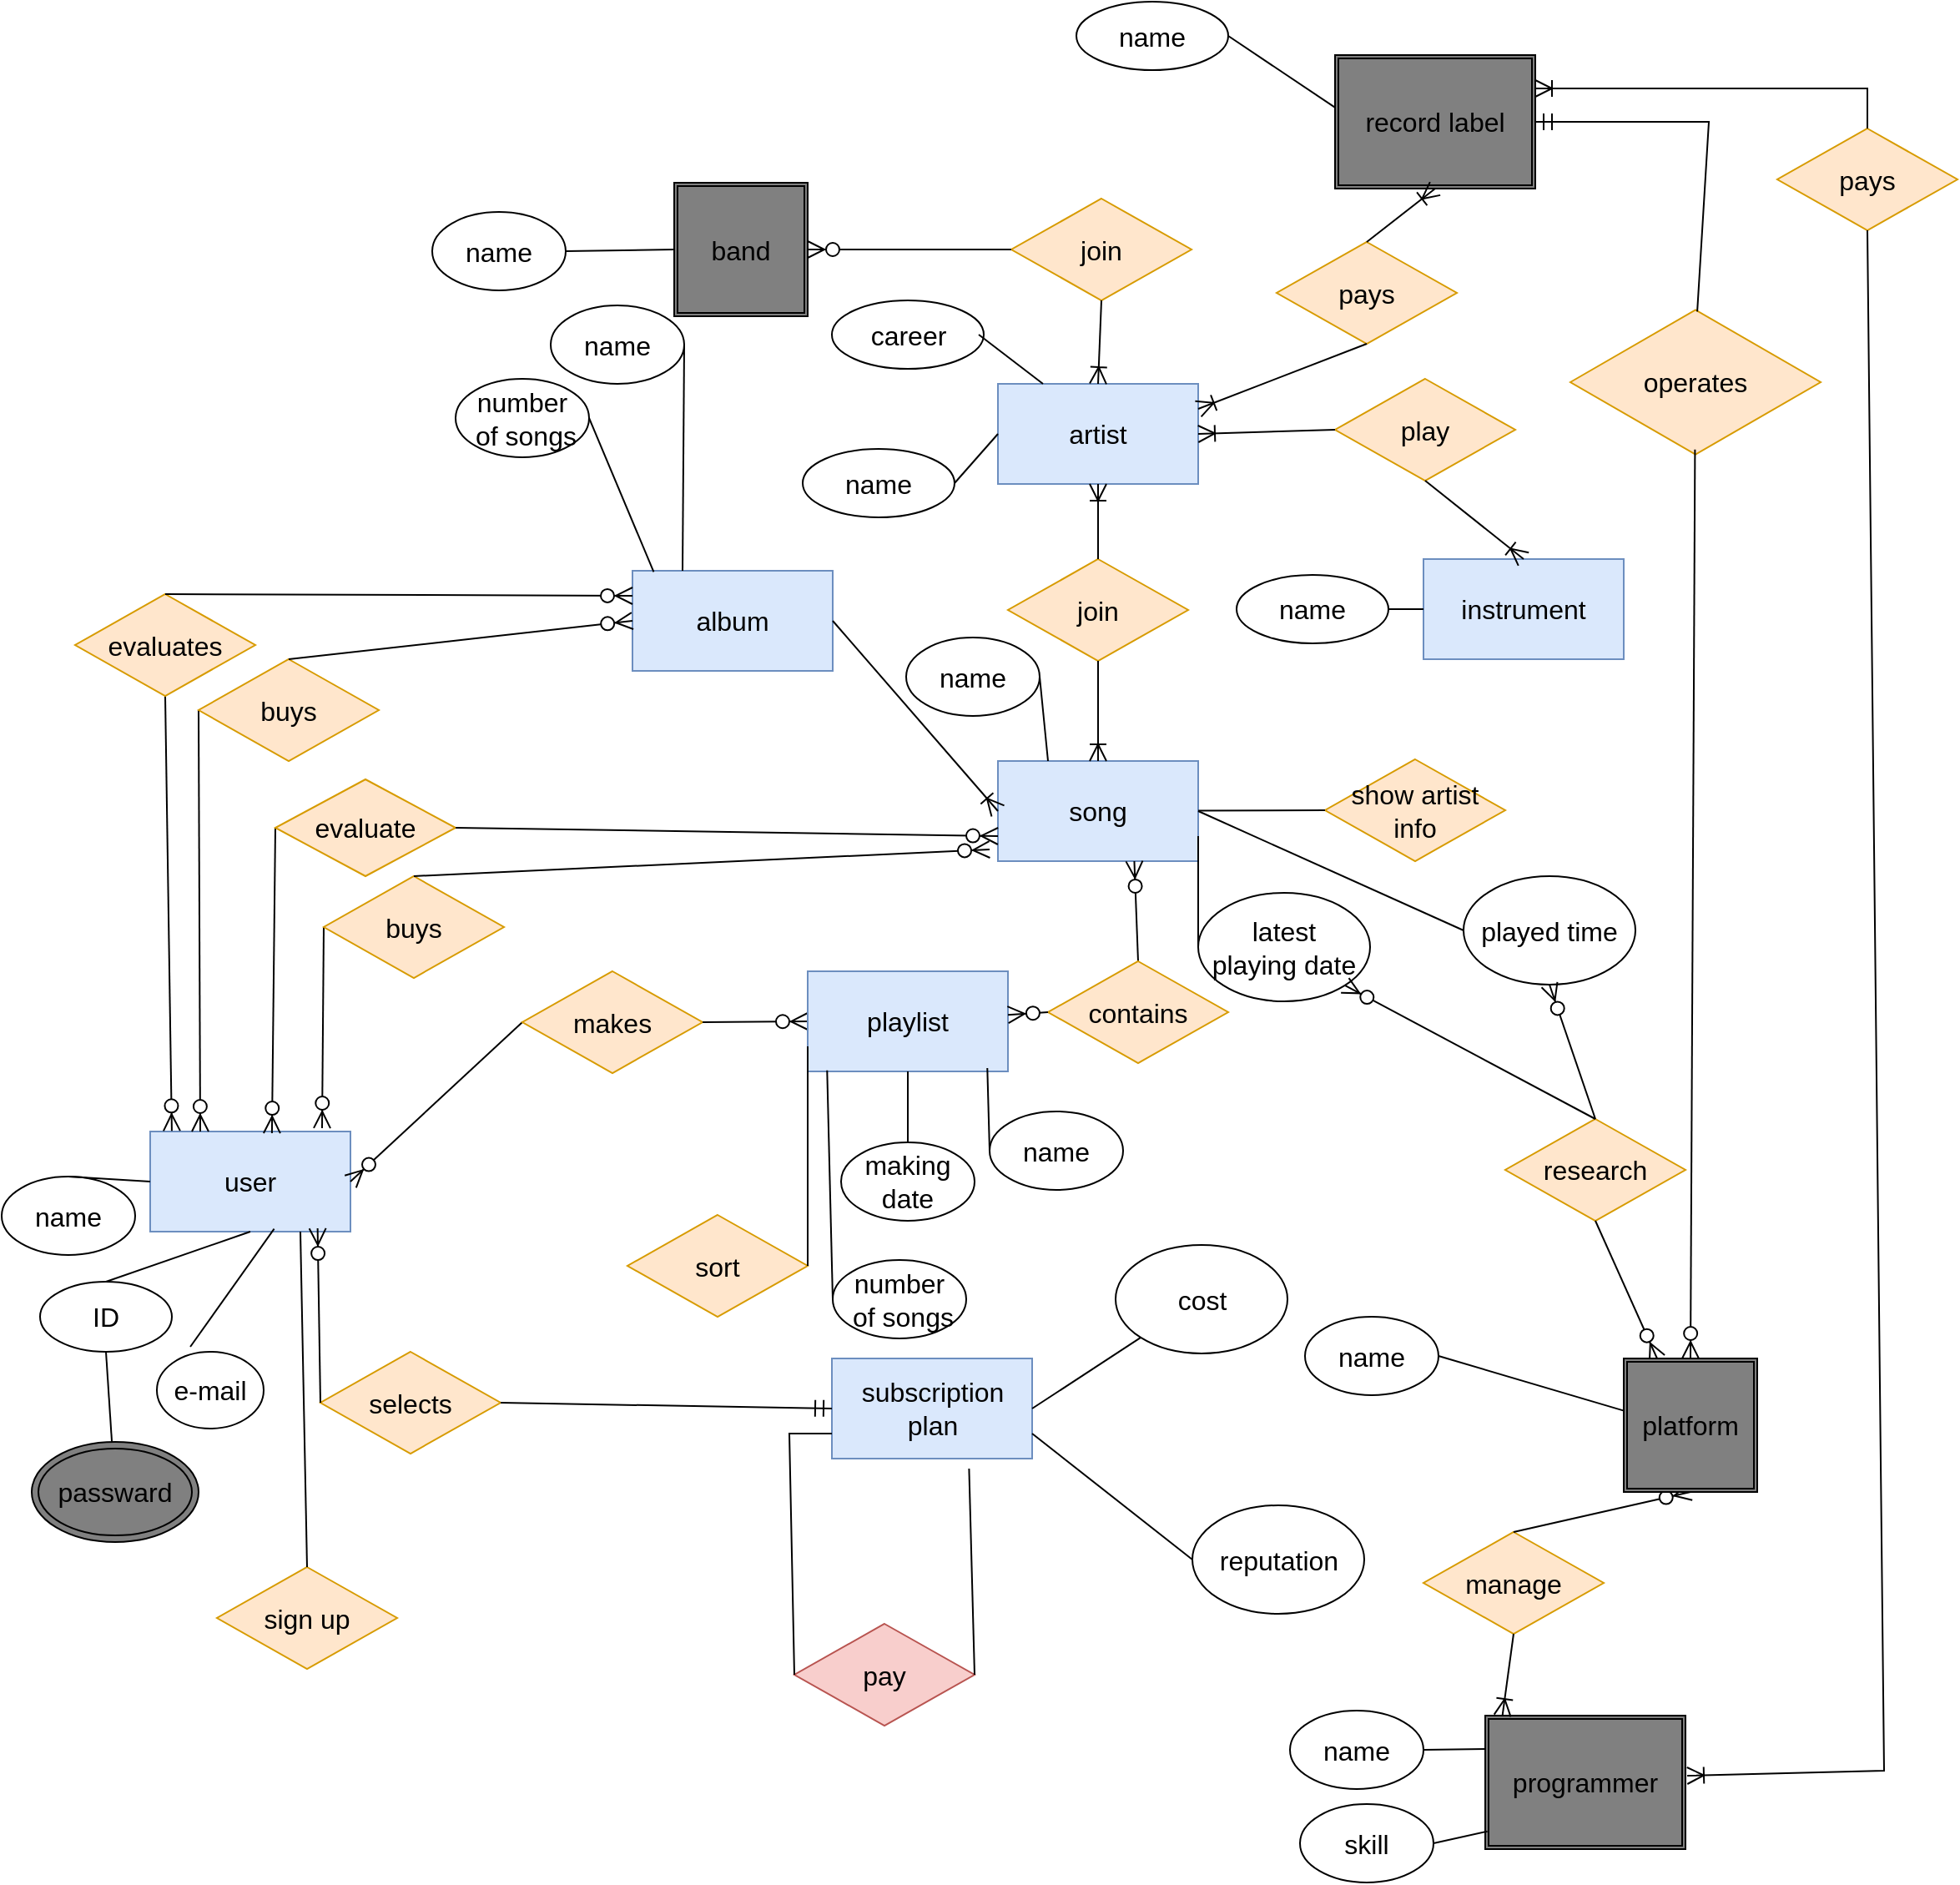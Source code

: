 <mxfile version="21.6.2" type="device">
  <diagram name="ページ1" id="BCkEjfd5wG_R8pVThHxg">
    <mxGraphModel dx="1632" dy="1571" grid="0" gridSize="10" guides="1" tooltips="1" connect="1" arrows="1" fold="1" page="0" pageScale="1" pageWidth="827" pageHeight="1169" math="0" shadow="0">
      <root>
        <mxCell id="0" />
        <mxCell id="1" parent="0" />
        <mxCell id="_T9TADUVANV4dlHQDLDM-1" value="song" style="rounded=0;whiteSpace=wrap;html=1;fontSize=16;fillColor=#dae8fc;strokeColor=#6c8ebf;" vertex="1" parent="1">
          <mxGeometry x="101" y="117" width="120" height="60" as="geometry" />
        </mxCell>
        <mxCell id="_T9TADUVANV4dlHQDLDM-2" value="artist" style="rounded=0;whiteSpace=wrap;html=1;fontSize=16;fillColor=#dae8fc;strokeColor=#6c8ebf;" vertex="1" parent="1">
          <mxGeometry x="101" y="-109" width="120" height="60" as="geometry" />
        </mxCell>
        <mxCell id="_T9TADUVANV4dlHQDLDM-3" value="album" style="whiteSpace=wrap;html=1;fontSize=16;fillColor=#dae8fc;strokeColor=#6c8ebf;" vertex="1" parent="1">
          <mxGeometry x="-118" y="3" width="120" height="60" as="geometry" />
        </mxCell>
        <mxCell id="_T9TADUVANV4dlHQDLDM-4" value="subscription plan" style="rounded=0;whiteSpace=wrap;html=1;fontSize=16;fillColor=#dae8fc;strokeColor=#6c8ebf;" vertex="1" parent="1">
          <mxGeometry x="1.5" y="475" width="120" height="60" as="geometry" />
        </mxCell>
        <mxCell id="_T9TADUVANV4dlHQDLDM-5" value="user" style="rounded=0;whiteSpace=wrap;html=1;fontSize=16;fillColor=#dae8fc;strokeColor=#6c8ebf;" vertex="1" parent="1">
          <mxGeometry x="-407" y="339" width="120" height="60" as="geometry" />
        </mxCell>
        <mxCell id="_T9TADUVANV4dlHQDLDM-9" value="selects" style="rhombus;whiteSpace=wrap;html=1;fontSize=16;fillColor=#ffe6cc;strokeColor=#d79b00;" vertex="1" parent="1">
          <mxGeometry x="-305" y="471" width="108" height="61" as="geometry" />
        </mxCell>
        <mxCell id="_T9TADUVANV4dlHQDLDM-10" value="ID" style="ellipse;whiteSpace=wrap;html=1;fontSize=16;" vertex="1" parent="1">
          <mxGeometry x="-473" y="429" width="79" height="42" as="geometry" />
        </mxCell>
        <mxCell id="_T9TADUVANV4dlHQDLDM-12" value="e-mail" style="ellipse;whiteSpace=wrap;html=1;fontSize=16;" vertex="1" parent="1">
          <mxGeometry x="-403" y="471" width="64" height="46" as="geometry" />
        </mxCell>
        <mxCell id="_T9TADUVANV4dlHQDLDM-13" value="join" style="rhombus;whiteSpace=wrap;html=1;fontSize=16;fillColor=#ffe6cc;strokeColor=#d79b00;" vertex="1" parent="1">
          <mxGeometry x="107" y="-4" width="108" height="61" as="geometry" />
        </mxCell>
        <mxCell id="_T9TADUVANV4dlHQDLDM-14" value="" style="fontSize=12;html=1;endArrow=ERoneToMany;rounded=0;startSize=8;endSize=8;exitX=0.5;exitY=0;exitDx=0;exitDy=0;entryX=0.5;entryY=1;entryDx=0;entryDy=0;" edge="1" parent="1" source="_T9TADUVANV4dlHQDLDM-13" target="_T9TADUVANV4dlHQDLDM-2">
          <mxGeometry width="100" height="100" relative="1" as="geometry">
            <mxPoint x="83" y="68" as="sourcePoint" />
            <mxPoint x="173" y="-46" as="targetPoint" />
          </mxGeometry>
        </mxCell>
        <mxCell id="_T9TADUVANV4dlHQDLDM-15" value="" style="fontSize=12;html=1;endArrow=ERoneToMany;rounded=0;startSize=8;endSize=8;entryX=0.5;entryY=0;entryDx=0;entryDy=0;exitX=0.5;exitY=1;exitDx=0;exitDy=0;" edge="1" parent="1" source="_T9TADUVANV4dlHQDLDM-13" target="_T9TADUVANV4dlHQDLDM-1">
          <mxGeometry width="100" height="100" relative="1" as="geometry">
            <mxPoint x="173" y="57" as="sourcePoint" />
            <mxPoint x="173" y="144" as="targetPoint" />
          </mxGeometry>
        </mxCell>
        <mxCell id="_T9TADUVANV4dlHQDLDM-16" value="instrument" style="rounded=0;whiteSpace=wrap;html=1;fontSize=16;fillColor=#dae8fc;strokeColor=#6c8ebf;" vertex="1" parent="1">
          <mxGeometry x="356" y="-4" width="120" height="60" as="geometry" />
        </mxCell>
        <mxCell id="_T9TADUVANV4dlHQDLDM-17" value="play" style="rhombus;whiteSpace=wrap;html=1;fontSize=16;fillColor=#ffe6cc;strokeColor=#d79b00;" vertex="1" parent="1">
          <mxGeometry x="303" y="-112" width="108" height="61" as="geometry" />
        </mxCell>
        <mxCell id="_T9TADUVANV4dlHQDLDM-18" value="" style="fontSize=12;html=1;endArrow=ERoneToMany;rounded=0;startSize=8;endSize=8;exitX=0.5;exitY=1;exitDx=0;exitDy=0;entryX=0.5;entryY=0;entryDx=0;entryDy=0;" edge="1" parent="1" source="_T9TADUVANV4dlHQDLDM-17" target="_T9TADUVANV4dlHQDLDM-16">
          <mxGeometry width="100" height="100" relative="1" as="geometry">
            <mxPoint x="359.5" y="-6" as="sourcePoint" />
            <mxPoint x="405" y="-12" as="targetPoint" />
          </mxGeometry>
        </mxCell>
        <mxCell id="_T9TADUVANV4dlHQDLDM-19" value="" style="fontSize=12;html=1;endArrow=ERoneToMany;rounded=0;startSize=8;endSize=8;exitX=0;exitY=0.5;exitDx=0;exitDy=0;entryX=1;entryY=0.5;entryDx=0;entryDy=0;" edge="1" parent="1" source="_T9TADUVANV4dlHQDLDM-17" target="_T9TADUVANV4dlHQDLDM-2">
          <mxGeometry width="100" height="100" relative="1" as="geometry">
            <mxPoint x="259" y="-30" as="sourcePoint" />
            <mxPoint x="259" y="-75" as="targetPoint" />
          </mxGeometry>
        </mxCell>
        <mxCell id="_T9TADUVANV4dlHQDLDM-20" value="" style="fontSize=12;html=1;endArrow=ERoneToMany;rounded=0;startSize=8;endSize=8;exitX=1;exitY=0.5;exitDx=0;exitDy=0;entryX=0;entryY=0.5;entryDx=0;entryDy=0;" edge="1" parent="1" source="_T9TADUVANV4dlHQDLDM-3" target="_T9TADUVANV4dlHQDLDM-1">
          <mxGeometry width="100" height="100" relative="1" as="geometry">
            <mxPoint x="18" y="3" as="sourcePoint" />
            <mxPoint x="18" y="-42" as="targetPoint" />
          </mxGeometry>
        </mxCell>
        <mxCell id="_T9TADUVANV4dlHQDLDM-21" value="name" style="ellipse;whiteSpace=wrap;html=1;fontSize=16;" vertex="1" parent="1">
          <mxGeometry x="-16" y="-70" width="91" height="41" as="geometry" />
        </mxCell>
        <mxCell id="_T9TADUVANV4dlHQDLDM-22" value="" style="endArrow=none;html=1;rounded=0;fontSize=12;startSize=8;endSize=8;curved=1;exitX=1;exitY=0.5;exitDx=0;exitDy=0;entryX=0;entryY=0.5;entryDx=0;entryDy=0;" edge="1" parent="1" source="_T9TADUVANV4dlHQDLDM-21" target="_T9TADUVANV4dlHQDLDM-2">
          <mxGeometry width="50" height="50" relative="1" as="geometry">
            <mxPoint x="176" y="195" as="sourcePoint" />
            <mxPoint x="226" y="145" as="targetPoint" />
          </mxGeometry>
        </mxCell>
        <mxCell id="_T9TADUVANV4dlHQDLDM-25" value="name" style="ellipse;whiteSpace=wrap;html=1;fontSize=16;" vertex="1" parent="1">
          <mxGeometry x="-238" y="-212" width="80" height="47" as="geometry" />
        </mxCell>
        <mxCell id="_T9TADUVANV4dlHQDLDM-26" value="" style="endArrow=none;html=1;rounded=0;fontSize=12;startSize=8;endSize=8;curved=1;exitX=1;exitY=0.5;exitDx=0;exitDy=0;entryX=0;entryY=0.5;entryDx=0;entryDy=0;" edge="1" parent="1" source="_T9TADUVANV4dlHQDLDM-25" target="_T9TADUVANV4dlHQDLDM-139">
          <mxGeometry width="50" height="50" relative="1" as="geometry">
            <mxPoint x="-9" y="87" as="sourcePoint" />
            <mxPoint x="-94" y="-189" as="targetPoint" />
          </mxGeometry>
        </mxCell>
        <mxCell id="_T9TADUVANV4dlHQDLDM-27" value="join" style="rhombus;whiteSpace=wrap;html=1;fontSize=16;fillColor=#ffe6cc;strokeColor=#d79b00;" vertex="1" parent="1">
          <mxGeometry x="109" y="-220" width="108" height="61" as="geometry" />
        </mxCell>
        <mxCell id="_T9TADUVANV4dlHQDLDM-29" value="" style="fontSize=12;html=1;endArrow=ERoneToMany;rounded=0;startSize=8;endSize=8;entryX=0.5;entryY=0;entryDx=0;entryDy=0;exitX=0.5;exitY=1;exitDx=0;exitDy=0;" edge="1" parent="1" source="_T9TADUVANV4dlHQDLDM-27" target="_T9TADUVANV4dlHQDLDM-2">
          <mxGeometry width="100" height="100" relative="1" as="geometry">
            <mxPoint x="273" y="-146" as="sourcePoint" />
            <mxPoint x="261" y="-86" as="targetPoint" />
          </mxGeometry>
        </mxCell>
        <mxCell id="_T9TADUVANV4dlHQDLDM-30" value="" style="fontSize=12;html=1;endArrow=ERzeroToMany;endFill=1;rounded=0;startSize=8;endSize=8;entryX=1;entryY=0.5;entryDx=0;entryDy=0;exitX=0;exitY=0.5;exitDx=0;exitDy=0;" edge="1" parent="1" source="_T9TADUVANV4dlHQDLDM-27" target="_T9TADUVANV4dlHQDLDM-139">
          <mxGeometry width="100" height="100" relative="1" as="geometry">
            <mxPoint x="287" y="232" as="sourcePoint" />
            <mxPoint x="387" y="132" as="targetPoint" />
          </mxGeometry>
        </mxCell>
        <mxCell id="_T9TADUVANV4dlHQDLDM-31" value="passward" style="ellipse;shape=doubleEllipse;whiteSpace=wrap;html=1;fontSize=16;fillColor=#808080;" vertex="1" parent="1">
          <mxGeometry x="-478" y="525" width="100" height="60" as="geometry" />
        </mxCell>
        <mxCell id="_T9TADUVANV4dlHQDLDM-32" value="" style="endArrow=none;html=1;rounded=0;fontSize=12;startSize=8;endSize=8;curved=1;entryX=0.5;entryY=1;entryDx=0;entryDy=0;" edge="1" parent="1" source="_T9TADUVANV4dlHQDLDM-31" target="_T9TADUVANV4dlHQDLDM-10">
          <mxGeometry width="50" height="50" relative="1" as="geometry">
            <mxPoint x="-233" y="588" as="sourcePoint" />
            <mxPoint x="-249" y="506" as="targetPoint" />
          </mxGeometry>
        </mxCell>
        <mxCell id="_T9TADUVANV4dlHQDLDM-34" value="" style="endArrow=none;html=1;rounded=0;fontSize=12;startSize=8;endSize=8;curved=1;exitX=0.5;exitY=0;exitDx=0;exitDy=0;entryX=0.5;entryY=1;entryDx=0;entryDy=0;" edge="1" parent="1" source="_T9TADUVANV4dlHQDLDM-10" target="_T9TADUVANV4dlHQDLDM-5">
          <mxGeometry width="50" height="50" relative="1" as="geometry">
            <mxPoint x="175" y="106" as="sourcePoint" />
            <mxPoint x="225" y="56" as="targetPoint" />
          </mxGeometry>
        </mxCell>
        <mxCell id="_T9TADUVANV4dlHQDLDM-35" value="" style="endArrow=none;html=1;rounded=0;fontSize=12;startSize=8;endSize=8;curved=1;exitX=0.313;exitY=-0.065;exitDx=0;exitDy=0;exitPerimeter=0;entryX=0.619;entryY=0.972;entryDx=0;entryDy=0;entryPerimeter=0;" edge="1" parent="1" source="_T9TADUVANV4dlHQDLDM-12" target="_T9TADUVANV4dlHQDLDM-5">
          <mxGeometry width="50" height="50" relative="1" as="geometry">
            <mxPoint x="-130" y="496" as="sourcePoint" />
            <mxPoint x="-80" y="446" as="targetPoint" />
          </mxGeometry>
        </mxCell>
        <mxCell id="_T9TADUVANV4dlHQDLDM-36" value="" style="fontSize=12;html=1;endArrow=ERzeroToMany;endFill=1;rounded=0;startSize=8;endSize=8;entryX=0.25;entryY=0;entryDx=0;entryDy=0;exitX=0;exitY=0.5;exitDx=0;exitDy=0;" edge="1" parent="1" source="_T9TADUVANV4dlHQDLDM-37" target="_T9TADUVANV4dlHQDLDM-5">
          <mxGeometry width="100" height="100" relative="1" as="geometry">
            <mxPoint x="-219" y="266" as="sourcePoint" />
            <mxPoint x="-88" y="293" as="targetPoint" />
          </mxGeometry>
        </mxCell>
        <mxCell id="_T9TADUVANV4dlHQDLDM-37" value="buys" style="rhombus;whiteSpace=wrap;html=1;fontSize=16;fillColor=#ffe6cc;strokeColor=#d79b00;" vertex="1" parent="1">
          <mxGeometry x="-378" y="56" width="108" height="61" as="geometry" />
        </mxCell>
        <mxCell id="_T9TADUVANV4dlHQDLDM-38" value="" style="fontSize=12;html=1;endArrow=ERzeroToMany;endFill=1;rounded=0;startSize=8;endSize=8;entryX=0;entryY=0.5;entryDx=0;entryDy=0;exitX=0.5;exitY=0;exitDx=0;exitDy=0;" edge="1" parent="1" source="_T9TADUVANV4dlHQDLDM-37" target="_T9TADUVANV4dlHQDLDM-3">
          <mxGeometry width="100" height="100" relative="1" as="geometry">
            <mxPoint x="13" y="392" as="sourcePoint" />
            <mxPoint x="14" y="463" as="targetPoint" />
          </mxGeometry>
        </mxCell>
        <mxCell id="_T9TADUVANV4dlHQDLDM-39" value="" style="fontSize=12;html=1;endArrow=ERzeroToMany;endFill=1;rounded=0;startSize=8;endSize=8;entryX=0.608;entryY=0.017;entryDx=0;entryDy=0;exitX=0;exitY=0.5;exitDx=0;exitDy=0;entryPerimeter=0;" edge="1" parent="1" source="_T9TADUVANV4dlHQDLDM-40" target="_T9TADUVANV4dlHQDLDM-5">
          <mxGeometry width="100" height="100" relative="1" as="geometry">
            <mxPoint x="-93.5" y="274" as="sourcePoint" />
            <mxPoint x="-93.5" y="352" as="targetPoint" />
          </mxGeometry>
        </mxCell>
        <mxCell id="_T9TADUVANV4dlHQDLDM-40" value="evaluate" style="rhombus;whiteSpace=wrap;html=1;fontSize=16;fillColor=#ffe6cc;strokeColor=#d79b00;" vertex="1" parent="1">
          <mxGeometry x="-332" y="128" width="108" height="58" as="geometry" />
        </mxCell>
        <mxCell id="_T9TADUVANV4dlHQDLDM-41" value="" style="fontSize=12;html=1;endArrow=ERzeroToMany;endFill=1;rounded=0;startSize=8;endSize=8;exitX=1;exitY=0.5;exitDx=0;exitDy=0;entryX=0;entryY=0.75;entryDx=0;entryDy=0;" edge="1" parent="1" source="_T9TADUVANV4dlHQDLDM-40" target="_T9TADUVANV4dlHQDLDM-1">
          <mxGeometry width="100" height="100" relative="1" as="geometry">
            <mxPoint x="138.5" y="400" as="sourcePoint" />
            <mxPoint x="97" y="147" as="targetPoint" />
          </mxGeometry>
        </mxCell>
        <mxCell id="_T9TADUVANV4dlHQDLDM-42" value="" style="fontSize=12;html=1;endArrow=ERzeroToMany;endFill=1;rounded=0;startSize=8;endSize=8;entryX=0.108;entryY=-0.006;entryDx=0;entryDy=0;exitX=0.5;exitY=1;exitDx=0;exitDy=0;entryPerimeter=0;" edge="1" parent="1" source="_T9TADUVANV4dlHQDLDM-43" target="_T9TADUVANV4dlHQDLDM-5">
          <mxGeometry width="100" height="100" relative="1" as="geometry">
            <mxPoint x="-299.5" y="241" as="sourcePoint" />
            <mxPoint x="-299.5" y="319" as="targetPoint" />
          </mxGeometry>
        </mxCell>
        <mxCell id="_T9TADUVANV4dlHQDLDM-43" value="evaluates" style="rhombus;whiteSpace=wrap;html=1;fontSize=16;fillColor=#ffe6cc;strokeColor=#d79b00;" vertex="1" parent="1">
          <mxGeometry x="-452" y="17" width="108" height="61" as="geometry" />
        </mxCell>
        <mxCell id="_T9TADUVANV4dlHQDLDM-44" value="" style="fontSize=12;html=1;endArrow=ERzeroToMany;endFill=1;rounded=0;startSize=8;endSize=8;entryX=0;entryY=0.25;entryDx=0;entryDy=0;exitX=0.5;exitY=0;exitDx=0;exitDy=0;" edge="1" parent="1" source="_T9TADUVANV4dlHQDLDM-43" target="_T9TADUVANV4dlHQDLDM-3">
          <mxGeometry width="100" height="100" relative="1" as="geometry">
            <mxPoint x="-67.5" y="367" as="sourcePoint" />
            <mxPoint x="-218.5" y="120" as="targetPoint" />
          </mxGeometry>
        </mxCell>
        <mxCell id="_T9TADUVANV4dlHQDLDM-45" style="edgeStyle=none;curved=1;rounded=0;orthogonalLoop=1;jettySize=auto;html=1;exitX=0;exitY=1;exitDx=0;exitDy=0;fontSize=12;startSize=8;endSize=8;" edge="1" parent="1" source="_T9TADUVANV4dlHQDLDM-40" target="_T9TADUVANV4dlHQDLDM-40">
          <mxGeometry relative="1" as="geometry" />
        </mxCell>
        <mxCell id="_T9TADUVANV4dlHQDLDM-46" value="" style="fontSize=12;html=1;endArrow=ERzeroToMany;endFill=1;rounded=0;startSize=8;endSize=8;exitX=0;exitY=0.5;exitDx=0;exitDy=0;" edge="1" parent="1" source="_T9TADUVANV4dlHQDLDM-47">
          <mxGeometry width="100" height="100" relative="1" as="geometry">
            <mxPoint x="70.5" y="402" as="sourcePoint" />
            <mxPoint x="-304" y="337" as="targetPoint" />
          </mxGeometry>
        </mxCell>
        <mxCell id="_T9TADUVANV4dlHQDLDM-47" value="buys" style="rhombus;whiteSpace=wrap;html=1;fontSize=16;fillColor=#ffe6cc;strokeColor=#d79b00;" vertex="1" parent="1">
          <mxGeometry x="-303" y="186" width="108" height="61" as="geometry" />
        </mxCell>
        <mxCell id="_T9TADUVANV4dlHQDLDM-48" value="" style="fontSize=12;html=1;endArrow=ERzeroToMany;endFill=1;rounded=0;startSize=8;endSize=8;exitX=0.5;exitY=0;exitDx=0;exitDy=0;" edge="1" parent="1" source="_T9TADUVANV4dlHQDLDM-47">
          <mxGeometry width="100" height="100" relative="1" as="geometry">
            <mxPoint x="302.5" y="528" as="sourcePoint" />
            <mxPoint x="96" y="170" as="targetPoint" />
          </mxGeometry>
        </mxCell>
        <mxCell id="_T9TADUVANV4dlHQDLDM-49" value="cost" style="ellipse;whiteSpace=wrap;html=1;fontSize=16;" vertex="1" parent="1">
          <mxGeometry x="171.5" y="407" width="103" height="65" as="geometry" />
        </mxCell>
        <mxCell id="_T9TADUVANV4dlHQDLDM-50" value="" style="endArrow=none;html=1;rounded=0;fontSize=12;startSize=8;endSize=8;curved=1;exitX=0;exitY=1;exitDx=0;exitDy=0;entryX=1;entryY=0.5;entryDx=0;entryDy=0;" edge="1" parent="1" source="_T9TADUVANV4dlHQDLDM-49" target="_T9TADUVANV4dlHQDLDM-4">
          <mxGeometry width="50" height="50" relative="1" as="geometry">
            <mxPoint x="442.5" y="665" as="sourcePoint" />
            <mxPoint x="357.5" y="389" as="targetPoint" />
          </mxGeometry>
        </mxCell>
        <mxCell id="_T9TADUVANV4dlHQDLDM-51" value="pay" style="rhombus;whiteSpace=wrap;html=1;fontSize=16;fillColor=#f8cecc;strokeColor=#b85450;" vertex="1" parent="1">
          <mxGeometry x="-21" y="634" width="108" height="61" as="geometry" />
        </mxCell>
        <mxCell id="_T9TADUVANV4dlHQDLDM-52" value="" style="endArrow=none;html=1;rounded=0;fontSize=12;startSize=8;endSize=8;exitX=0;exitY=0.5;exitDx=0;exitDy=0;entryX=0;entryY=0.75;entryDx=0;entryDy=0;" edge="1" parent="1" source="_T9TADUVANV4dlHQDLDM-51" target="_T9TADUVANV4dlHQDLDM-4">
          <mxGeometry width="50" height="50" relative="1" as="geometry">
            <mxPoint x="-36.5" y="237" as="sourcePoint" />
            <mxPoint x="13.5" y="187" as="targetPoint" />
            <Array as="points">
              <mxPoint x="-24" y="520" />
            </Array>
          </mxGeometry>
        </mxCell>
        <mxCell id="_T9TADUVANV4dlHQDLDM-53" value="reputation" style="ellipse;whiteSpace=wrap;html=1;fontSize=16;" vertex="1" parent="1">
          <mxGeometry x="217.5" y="563" width="103" height="65" as="geometry" />
        </mxCell>
        <mxCell id="_T9TADUVANV4dlHQDLDM-54" value="" style="endArrow=none;html=1;rounded=0;fontSize=12;startSize=8;endSize=8;curved=1;exitX=0;exitY=0.5;exitDx=0;exitDy=0;entryX=1;entryY=0.75;entryDx=0;entryDy=0;" edge="1" parent="1" source="_T9TADUVANV4dlHQDLDM-53" target="_T9TADUVANV4dlHQDLDM-4">
          <mxGeometry width="50" height="50" relative="1" as="geometry">
            <mxPoint x="488.5" y="821" as="sourcePoint" />
            <mxPoint x="176.5" y="642" as="targetPoint" />
          </mxGeometry>
        </mxCell>
        <mxCell id="_T9TADUVANV4dlHQDLDM-55" value="" style="fontSize=12;html=1;endArrow=ERzeroToMany;endFill=1;rounded=0;startSize=8;endSize=8;entryX=0.836;entryY=0.967;entryDx=0;entryDy=0;exitX=0;exitY=0.5;exitDx=0;exitDy=0;entryPerimeter=0;" edge="1" parent="1" source="_T9TADUVANV4dlHQDLDM-9" target="_T9TADUVANV4dlHQDLDM-5">
          <mxGeometry width="100" height="100" relative="1" as="geometry">
            <mxPoint x="133" y="520" as="sourcePoint" />
            <mxPoint x="106" y="613" as="targetPoint" />
          </mxGeometry>
        </mxCell>
        <mxCell id="_T9TADUVANV4dlHQDLDM-56" value="" style="fontSize=12;html=1;endArrow=ERmandOne;rounded=0;startSize=8;endSize=8;entryX=0;entryY=0.5;entryDx=0;entryDy=0;exitX=1;exitY=0.5;exitDx=0;exitDy=0;" edge="1" parent="1" source="_T9TADUVANV4dlHQDLDM-9" target="_T9TADUVANV4dlHQDLDM-4">
          <mxGeometry width="100" height="100" relative="1" as="geometry">
            <mxPoint x="149" y="131" as="sourcePoint" />
            <mxPoint x="249" y="31" as="targetPoint" />
          </mxGeometry>
        </mxCell>
        <mxCell id="_T9TADUVANV4dlHQDLDM-57" value="name" style="ellipse;whiteSpace=wrap;html=1;fontSize=16;" vertex="1" parent="1">
          <mxGeometry x="-167" y="-156" width="80" height="47" as="geometry" />
        </mxCell>
        <mxCell id="_T9TADUVANV4dlHQDLDM-58" value="" style="endArrow=none;html=1;rounded=0;fontSize=12;startSize=8;endSize=8;curved=1;exitX=1;exitY=0.5;exitDx=0;exitDy=0;entryX=0.25;entryY=0;entryDx=0;entryDy=0;" edge="1" parent="1" source="_T9TADUVANV4dlHQDLDM-57" target="_T9TADUVANV4dlHQDLDM-3">
          <mxGeometry width="50" height="50" relative="1" as="geometry">
            <mxPoint x="-11" y="321" as="sourcePoint" />
            <mxPoint x="-96" y="45" as="targetPoint" />
          </mxGeometry>
        </mxCell>
        <mxCell id="_T9TADUVANV4dlHQDLDM-59" value="name" style="ellipse;whiteSpace=wrap;html=1;fontSize=16;" vertex="1" parent="1">
          <mxGeometry x="46" y="43" width="80" height="47" as="geometry" />
        </mxCell>
        <mxCell id="_T9TADUVANV4dlHQDLDM-60" value="" style="endArrow=none;html=1;rounded=0;fontSize=12;startSize=8;endSize=8;curved=1;exitX=1;exitY=0.5;exitDx=0;exitDy=0;entryX=0.25;entryY=0;entryDx=0;entryDy=0;" edge="1" parent="1" source="_T9TADUVANV4dlHQDLDM-59" target="_T9TADUVANV4dlHQDLDM-1">
          <mxGeometry width="50" height="50" relative="1" as="geometry">
            <mxPoint x="317.5" y="515" as="sourcePoint" />
            <mxPoint x="232.5" y="239" as="targetPoint" />
          </mxGeometry>
        </mxCell>
        <mxCell id="_T9TADUVANV4dlHQDLDM-68" value="" style="fontSize=12;html=1;endArrow=ERzeroToMany;endFill=1;rounded=0;startSize=8;endSize=8;exitX=0;exitY=0.5;exitDx=0;exitDy=0;entryX=1;entryY=0.5;entryDx=0;entryDy=0;" edge="1" parent="1" source="_T9TADUVANV4dlHQDLDM-69" target="_T9TADUVANV4dlHQDLDM-5">
          <mxGeometry width="100" height="100" relative="1" as="geometry">
            <mxPoint x="620.5" y="523" as="sourcePoint" />
            <mxPoint x="327" y="294" as="targetPoint" />
          </mxGeometry>
        </mxCell>
        <mxCell id="_T9TADUVANV4dlHQDLDM-69" value="makes" style="rhombus;whiteSpace=wrap;html=1;fontSize=16;fillColor=#ffe6cc;strokeColor=#d79b00;" vertex="1" parent="1">
          <mxGeometry x="-184" y="243" width="108" height="61" as="geometry" />
        </mxCell>
        <mxCell id="_T9TADUVANV4dlHQDLDM-70" value="" style="fontSize=12;html=1;endArrow=ERzeroToMany;endFill=1;rounded=0;startSize=8;endSize=8;exitX=1;exitY=0.5;exitDx=0;exitDy=0;entryX=0;entryY=0.5;entryDx=0;entryDy=0;" edge="1" parent="1" source="_T9TADUVANV4dlHQDLDM-69" target="_T9TADUVANV4dlHQDLDM-75">
          <mxGeometry width="100" height="100" relative="1" as="geometry">
            <mxPoint x="852.5" y="649" as="sourcePoint" />
            <mxPoint x="531" y="423" as="targetPoint" />
          </mxGeometry>
        </mxCell>
        <mxCell id="_T9TADUVANV4dlHQDLDM-74" style="edgeStyle=none;curved=1;rounded=0;orthogonalLoop=1;jettySize=auto;html=1;exitX=0;exitY=1;exitDx=0;exitDy=0;fontSize=12;startSize=8;endSize=8;" edge="1" parent="1">
          <mxGeometry relative="1" as="geometry">
            <mxPoint x="18" y="555" as="sourcePoint" />
            <mxPoint x="18" y="555" as="targetPoint" />
          </mxGeometry>
        </mxCell>
        <mxCell id="_T9TADUVANV4dlHQDLDM-75" value="playlist" style="rounded=0;whiteSpace=wrap;html=1;fontSize=16;fillColor=#dae8fc;strokeColor=#6c8ebf;" vertex="1" parent="1">
          <mxGeometry x="-13" y="243" width="120" height="60" as="geometry" />
        </mxCell>
        <mxCell id="_T9TADUVANV4dlHQDLDM-76" value="" style="fontSize=12;html=1;endArrow=ERzeroToMany;endFill=1;rounded=0;startSize=8;endSize=8;exitX=0.5;exitY=0;exitDx=0;exitDy=0;entryX=0.681;entryY=1;entryDx=0;entryDy=0;entryPerimeter=0;" edge="1" parent="1" source="_T9TADUVANV4dlHQDLDM-77" target="_T9TADUVANV4dlHQDLDM-1">
          <mxGeometry width="100" height="100" relative="1" as="geometry">
            <mxPoint x="1107.5" y="445" as="sourcePoint" />
            <mxPoint x="358" y="296" as="targetPoint" />
          </mxGeometry>
        </mxCell>
        <mxCell id="_T9TADUVANV4dlHQDLDM-77" value="contains" style="rhombus;whiteSpace=wrap;html=1;fontSize=16;fillColor=#ffe6cc;strokeColor=#d79b00;" vertex="1" parent="1">
          <mxGeometry x="131" y="237" width="108" height="61" as="geometry" />
        </mxCell>
        <mxCell id="_T9TADUVANV4dlHQDLDM-78" value="" style="fontSize=12;html=1;endArrow=ERzeroToMany;endFill=1;rounded=0;startSize=8;endSize=8;exitX=0;exitY=0.5;exitDx=0;exitDy=0;" edge="1" parent="1" source="_T9TADUVANV4dlHQDLDM-77" target="_T9TADUVANV4dlHQDLDM-75">
          <mxGeometry width="100" height="100" relative="1" as="geometry">
            <mxPoint x="1339.5" y="571" as="sourcePoint" />
            <mxPoint x="596" y="346" as="targetPoint" />
          </mxGeometry>
        </mxCell>
        <mxCell id="_T9TADUVANV4dlHQDLDM-79" value="name" style="ellipse;whiteSpace=wrap;html=1;fontSize=16;" vertex="1" parent="1">
          <mxGeometry x="96" y="327" width="80" height="47" as="geometry" />
        </mxCell>
        <mxCell id="_T9TADUVANV4dlHQDLDM-80" value="" style="endArrow=none;html=1;rounded=0;fontSize=12;startSize=8;endSize=8;curved=1;exitX=0;exitY=0.5;exitDx=0;exitDy=0;entryX=0.897;entryY=0.967;entryDx=0;entryDy=0;entryPerimeter=0;" edge="1" parent="1" source="_T9TADUVANV4dlHQDLDM-79" target="_T9TADUVANV4dlHQDLDM-75">
          <mxGeometry width="50" height="50" relative="1" as="geometry">
            <mxPoint x="559" y="664" as="sourcePoint" />
            <mxPoint x="474" y="388" as="targetPoint" />
          </mxGeometry>
        </mxCell>
        <mxCell id="_T9TADUVANV4dlHQDLDM-81" value="name" style="ellipse;whiteSpace=wrap;html=1;fontSize=16;" vertex="1" parent="1">
          <mxGeometry x="-496" y="366" width="80" height="47" as="geometry" />
        </mxCell>
        <mxCell id="_T9TADUVANV4dlHQDLDM-82" value="" style="endArrow=none;html=1;rounded=0;fontSize=12;startSize=8;endSize=8;curved=1;exitX=0;exitY=0.5;exitDx=0;exitDy=0;entryX=0.5;entryY=0;entryDx=0;entryDy=0;" edge="1" parent="1" source="_T9TADUVANV4dlHQDLDM-5" target="_T9TADUVANV4dlHQDLDM-81">
          <mxGeometry width="50" height="50" relative="1" as="geometry">
            <mxPoint x="-255" y="374" as="sourcePoint" />
            <mxPoint x="-421" y="479" as="targetPoint" />
          </mxGeometry>
        </mxCell>
        <mxCell id="_T9TADUVANV4dlHQDLDM-83" value="show artist info" style="rhombus;whiteSpace=wrap;html=1;fontSize=16;fillColor=#ffe6cc;strokeColor=#d79b00;" vertex="1" parent="1">
          <mxGeometry x="297" y="116" width="108" height="61" as="geometry" />
        </mxCell>
        <mxCell id="_T9TADUVANV4dlHQDLDM-84" value="" style="endArrow=none;html=1;rounded=0;fontSize=12;startSize=8;endSize=8;curved=1;exitX=0;exitY=0.5;exitDx=0;exitDy=0;" edge="1" parent="1" source="_T9TADUVANV4dlHQDLDM-83" target="_T9TADUVANV4dlHQDLDM-1">
          <mxGeometry width="50" height="50" relative="1" as="geometry">
            <mxPoint x="-26" y="-300" as="sourcePoint" />
            <mxPoint x="237" y="158" as="targetPoint" />
          </mxGeometry>
        </mxCell>
        <mxCell id="_T9TADUVANV4dlHQDLDM-85" style="edgeStyle=none;curved=1;rounded=0;orthogonalLoop=1;jettySize=auto;html=1;exitX=0;exitY=1;exitDx=0;exitDy=0;fontSize=12;startSize=8;endSize=8;" edge="1" parent="1">
          <mxGeometry relative="1" as="geometry">
            <mxPoint x="28.5" y="18" as="sourcePoint" />
            <mxPoint x="28.5" y="18" as="targetPoint" />
          </mxGeometry>
        </mxCell>
        <mxCell id="_T9TADUVANV4dlHQDLDM-86" style="edgeStyle=none;curved=1;rounded=0;orthogonalLoop=1;jettySize=auto;html=1;entryX=1;entryY=0.5;entryDx=0;entryDy=0;fontSize=12;startSize=8;endSize=8;" edge="1" parent="1" source="_T9TADUVANV4dlHQDLDM-1" target="_T9TADUVANV4dlHQDLDM-1">
          <mxGeometry relative="1" as="geometry" />
        </mxCell>
        <mxCell id="_T9TADUVANV4dlHQDLDM-87" style="edgeStyle=none;curved=1;rounded=0;orthogonalLoop=1;jettySize=auto;html=1;exitX=1;exitY=1;exitDx=0;exitDy=0;fontSize=12;startSize=8;endSize=8;" edge="1" parent="1" source="_T9TADUVANV4dlHQDLDM-37" target="_T9TADUVANV4dlHQDLDM-37">
          <mxGeometry relative="1" as="geometry" />
        </mxCell>
        <mxCell id="_T9TADUVANV4dlHQDLDM-88" value="number&lt;br&gt;&amp;nbsp;of songs" style="ellipse;whiteSpace=wrap;html=1;fontSize=16;" vertex="1" parent="1">
          <mxGeometry x="-224" y="-112" width="80" height="47" as="geometry" />
        </mxCell>
        <mxCell id="_T9TADUVANV4dlHQDLDM-89" value="" style="endArrow=none;html=1;rounded=0;fontSize=12;startSize=8;endSize=8;curved=1;exitX=1;exitY=0.5;exitDx=0;exitDy=0;entryX=0.106;entryY=0.011;entryDx=0;entryDy=0;entryPerimeter=0;" edge="1" parent="1" source="_T9TADUVANV4dlHQDLDM-88" target="_T9TADUVANV4dlHQDLDM-3">
          <mxGeometry width="50" height="50" relative="1" as="geometry">
            <mxPoint x="-42" y="204" as="sourcePoint" />
            <mxPoint x="-127" y="-72" as="targetPoint" />
          </mxGeometry>
        </mxCell>
        <mxCell id="_T9TADUVANV4dlHQDLDM-90" value="making date" style="ellipse;whiteSpace=wrap;html=1;fontSize=16;" vertex="1" parent="1">
          <mxGeometry x="7" y="345.5" width="80" height="47" as="geometry" />
        </mxCell>
        <mxCell id="_T9TADUVANV4dlHQDLDM-91" value="" style="endArrow=none;html=1;rounded=0;fontSize=12;startSize=8;endSize=8;curved=1;exitX=0.5;exitY=0;exitDx=0;exitDy=0;entryX=0.5;entryY=1;entryDx=0;entryDy=0;" edge="1" parent="1" source="_T9TADUVANV4dlHQDLDM-90" target="_T9TADUVANV4dlHQDLDM-75">
          <mxGeometry width="50" height="50" relative="1" as="geometry">
            <mxPoint x="186" y="665" as="sourcePoint" />
            <mxPoint x="101" y="389" as="targetPoint" />
          </mxGeometry>
        </mxCell>
        <mxCell id="_T9TADUVANV4dlHQDLDM-92" value="sort" style="rhombus;whiteSpace=wrap;html=1;fontSize=16;fillColor=#ffe6cc;strokeColor=#d79b00;" vertex="1" parent="1">
          <mxGeometry x="-121" y="389" width="108" height="61" as="geometry" />
        </mxCell>
        <mxCell id="_T9TADUVANV4dlHQDLDM-93" value="" style="endArrow=none;html=1;rounded=0;fontSize=12;startSize=8;endSize=8;curved=1;exitX=1;exitY=0.5;exitDx=0;exitDy=0;entryX=0;entryY=0.75;entryDx=0;entryDy=0;" edge="1" parent="1" source="_T9TADUVANV4dlHQDLDM-92" target="_T9TADUVANV4dlHQDLDM-75">
          <mxGeometry width="50" height="50" relative="1" as="geometry">
            <mxPoint x="148" y="68" as="sourcePoint" />
            <mxPoint x="246" y="366" as="targetPoint" />
          </mxGeometry>
        </mxCell>
        <mxCell id="_T9TADUVANV4dlHQDLDM-94" style="edgeStyle=none;curved=1;rounded=0;orthogonalLoop=1;jettySize=auto;html=1;exitX=0;exitY=1;exitDx=0;exitDy=0;fontSize=12;startSize=8;endSize=8;" edge="1" parent="1">
          <mxGeometry relative="1" as="geometry">
            <mxPoint x="202.5" y="386" as="sourcePoint" />
            <mxPoint x="202.5" y="386" as="targetPoint" />
          </mxGeometry>
        </mxCell>
        <mxCell id="_T9TADUVANV4dlHQDLDM-95" value="number&lt;br&gt;&amp;nbsp;of songs" style="ellipse;whiteSpace=wrap;html=1;fontSize=16;" vertex="1" parent="1">
          <mxGeometry x="2" y="416" width="80" height="47" as="geometry" />
        </mxCell>
        <mxCell id="_T9TADUVANV4dlHQDLDM-96" value="" style="endArrow=none;html=1;rounded=0;fontSize=12;startSize=8;endSize=8;curved=1;exitX=0;exitY=0.5;exitDx=0;exitDy=0;entryX=0.097;entryY=0.989;entryDx=0;entryDy=0;entryPerimeter=0;" edge="1" parent="1" source="_T9TADUVANV4dlHQDLDM-95" target="_T9TADUVANV4dlHQDLDM-75">
          <mxGeometry width="50" height="50" relative="1" as="geometry">
            <mxPoint x="95" y="647.5" as="sourcePoint" />
            <mxPoint x="-13" y="322" as="targetPoint" />
          </mxGeometry>
        </mxCell>
        <mxCell id="_T9TADUVANV4dlHQDLDM-97" value="sign up" style="rhombus;whiteSpace=wrap;html=1;fontSize=16;fillColor=#ffe6cc;strokeColor=#d79b00;" vertex="1" parent="1">
          <mxGeometry x="-367" y="600" width="108" height="61" as="geometry" />
        </mxCell>
        <mxCell id="_T9TADUVANV4dlHQDLDM-98" value="" style="endArrow=none;html=1;rounded=0;fontSize=12;startSize=8;endSize=8;curved=1;exitX=0.5;exitY=0;exitDx=0;exitDy=0;entryX=0.75;entryY=1;entryDx=0;entryDy=0;" edge="1" parent="1" source="_T9TADUVANV4dlHQDLDM-97" target="_T9TADUVANV4dlHQDLDM-5">
          <mxGeometry width="50" height="50" relative="1" as="geometry">
            <mxPoint x="-237" y="275" as="sourcePoint" />
            <mxPoint x="-138.5" y="573" as="targetPoint" />
          </mxGeometry>
        </mxCell>
        <mxCell id="_T9TADUVANV4dlHQDLDM-99" style="edgeStyle=none;curved=1;rounded=0;orthogonalLoop=1;jettySize=auto;html=1;exitX=0;exitY=1;exitDx=0;exitDy=0;fontSize=12;startSize=8;endSize=8;" edge="1" parent="1">
          <mxGeometry relative="1" as="geometry">
            <mxPoint x="-182.5" y="593" as="sourcePoint" />
            <mxPoint x="-182.5" y="593" as="targetPoint" />
          </mxGeometry>
        </mxCell>
        <mxCell id="_T9TADUVANV4dlHQDLDM-101" value="research" style="rhombus;whiteSpace=wrap;html=1;fontSize=16;fillColor=#ffe6cc;strokeColor=#d79b00;" vertex="1" parent="1">
          <mxGeometry x="405" y="331.5" width="108" height="61" as="geometry" />
        </mxCell>
        <mxCell id="_T9TADUVANV4dlHQDLDM-103" style="edgeStyle=none;curved=1;rounded=0;orthogonalLoop=1;jettySize=auto;html=1;entryX=1;entryY=0.5;entryDx=0;entryDy=0;fontSize=12;startSize=8;endSize=8;" edge="1" parent="1">
          <mxGeometry relative="1" as="geometry">
            <mxPoint x="251" y="369" as="sourcePoint" />
            <mxPoint x="251" y="369" as="targetPoint" />
          </mxGeometry>
        </mxCell>
        <mxCell id="_T9TADUVANV4dlHQDLDM-104" value="latest &lt;br&gt;playing date" style="ellipse;whiteSpace=wrap;html=1;fontSize=16;" vertex="1" parent="1">
          <mxGeometry x="221" y="196" width="103" height="65" as="geometry" />
        </mxCell>
        <mxCell id="_T9TADUVANV4dlHQDLDM-105" value="" style="endArrow=none;html=1;rounded=0;fontSize=12;startSize=8;endSize=8;curved=1;exitX=0;exitY=0.5;exitDx=0;exitDy=0;entryX=1;entryY=0.75;entryDx=0;entryDy=0;" edge="1" parent="1" source="_T9TADUVANV4dlHQDLDM-104" target="_T9TADUVANV4dlHQDLDM-1">
          <mxGeometry width="50" height="50" relative="1" as="geometry">
            <mxPoint x="587.5" y="466" as="sourcePoint" />
            <mxPoint x="260" y="165" as="targetPoint" />
          </mxGeometry>
        </mxCell>
        <mxCell id="_T9TADUVANV4dlHQDLDM-107" value="played time" style="ellipse;whiteSpace=wrap;html=1;fontSize=16;" vertex="1" parent="1">
          <mxGeometry x="380" y="186" width="103" height="65" as="geometry" />
        </mxCell>
        <mxCell id="_T9TADUVANV4dlHQDLDM-108" value="" style="endArrow=none;html=1;rounded=0;fontSize=12;startSize=8;endSize=8;curved=1;exitX=0;exitY=0.5;exitDx=0;exitDy=0;entryX=1;entryY=0.5;entryDx=0;entryDy=0;" edge="1" parent="1" source="_T9TADUVANV4dlHQDLDM-107" target="_T9TADUVANV4dlHQDLDM-1">
          <mxGeometry width="50" height="50" relative="1" as="geometry">
            <mxPoint x="764" y="431" as="sourcePoint" />
            <mxPoint x="397.5" y="130" as="targetPoint" />
          </mxGeometry>
        </mxCell>
        <mxCell id="_T9TADUVANV4dlHQDLDM-111" value="" style="fontSize=12;html=1;endArrow=ERzeroToMany;endFill=1;rounded=0;startSize=8;endSize=8;entryX=0.25;entryY=0;entryDx=0;entryDy=0;exitX=0.5;exitY=1;exitDx=0;exitDy=0;" edge="1" parent="1" source="_T9TADUVANV4dlHQDLDM-101" target="_T9TADUVANV4dlHQDLDM-137">
          <mxGeometry width="100" height="100" relative="1" as="geometry">
            <mxPoint x="457" y="422" as="sourcePoint" />
            <mxPoint x="583" y="254" as="targetPoint" />
          </mxGeometry>
        </mxCell>
        <mxCell id="_T9TADUVANV4dlHQDLDM-113" value="" style="fontSize=12;html=1;endArrow=ERzeroToMany;endFill=1;rounded=0;startSize=8;endSize=8;entryX=1;entryY=1;entryDx=0;entryDy=0;exitX=0.5;exitY=0;exitDx=0;exitDy=0;" edge="1" parent="1" source="_T9TADUVANV4dlHQDLDM-101" target="_T9TADUVANV4dlHQDLDM-104">
          <mxGeometry width="100" height="100" relative="1" as="geometry">
            <mxPoint x="551" y="406" as="sourcePoint" />
            <mxPoint x="564" y="508" as="targetPoint" />
          </mxGeometry>
        </mxCell>
        <mxCell id="_T9TADUVANV4dlHQDLDM-114" value="" style="fontSize=12;html=1;endArrow=ERzeroToMany;endFill=1;rounded=0;startSize=8;endSize=8;entryX=0.5;entryY=1;entryDx=0;entryDy=0;exitX=0.5;exitY=0;exitDx=0;exitDy=0;" edge="1" parent="1" source="_T9TADUVANV4dlHQDLDM-101" target="_T9TADUVANV4dlHQDLDM-107">
          <mxGeometry width="100" height="100" relative="1" as="geometry">
            <mxPoint x="540" y="274" as="sourcePoint" />
            <mxPoint x="553" y="376" as="targetPoint" />
          </mxGeometry>
        </mxCell>
        <mxCell id="_T9TADUVANV4dlHQDLDM-115" value="record label" style="shape=ext;double=1;rounded=0;whiteSpace=wrap;html=1;fontSize=16;fillColor=#808080;" vertex="1" parent="1">
          <mxGeometry x="303" y="-306" width="120" height="80" as="geometry" />
        </mxCell>
        <mxCell id="_T9TADUVANV4dlHQDLDM-116" value="pays" style="rhombus;whiteSpace=wrap;html=1;fontSize=16;fillColor=#ffe6cc;strokeColor=#d79b00;" vertex="1" parent="1">
          <mxGeometry x="268" y="-194" width="108" height="61" as="geometry" />
        </mxCell>
        <mxCell id="_T9TADUVANV4dlHQDLDM-117" value="" style="fontSize=12;html=1;endArrow=ERoneToMany;rounded=0;startSize=8;endSize=8;exitX=0.5;exitY=1;exitDx=0;exitDy=0;entryX=1;entryY=0.25;entryDx=0;entryDy=0;" edge="1" parent="1" source="_T9TADUVANV4dlHQDLDM-116" target="_T9TADUVANV4dlHQDLDM-2">
          <mxGeometry width="100" height="100" relative="1" as="geometry">
            <mxPoint x="561.5" y="-106" as="sourcePoint" />
            <mxPoint x="562" y="-91" as="targetPoint" />
          </mxGeometry>
        </mxCell>
        <mxCell id="_T9TADUVANV4dlHQDLDM-118" value="" style="fontSize=12;html=1;endArrow=ERoneToMany;rounded=0;startSize=8;endSize=8;exitX=0.5;exitY=0;exitDx=0;exitDy=0;entryX=0.5;entryY=1;entryDx=0;entryDy=0;" edge="1" parent="1" source="_T9TADUVANV4dlHQDLDM-116" target="_T9TADUVANV4dlHQDLDM-115">
          <mxGeometry width="100" height="100" relative="1" as="geometry">
            <mxPoint x="461" y="-130" as="sourcePoint" />
            <mxPoint x="423" y="-179" as="targetPoint" />
          </mxGeometry>
        </mxCell>
        <mxCell id="_T9TADUVANV4dlHQDLDM-119" value="name" style="ellipse;whiteSpace=wrap;html=1;fontSize=16;" vertex="1" parent="1">
          <mxGeometry x="244" y="5.5" width="91" height="41" as="geometry" />
        </mxCell>
        <mxCell id="_T9TADUVANV4dlHQDLDM-120" value="" style="endArrow=none;html=1;rounded=0;fontSize=12;startSize=8;endSize=8;curved=1;exitX=1;exitY=0.5;exitDx=0;exitDy=0;entryX=0;entryY=0.5;entryDx=0;entryDy=0;" edge="1" parent="1" source="_T9TADUVANV4dlHQDLDM-119" target="_T9TADUVANV4dlHQDLDM-16">
          <mxGeometry width="50" height="50" relative="1" as="geometry">
            <mxPoint x="416" y="360" as="sourcePoint" />
            <mxPoint x="341" y="86" as="targetPoint" />
          </mxGeometry>
        </mxCell>
        <mxCell id="_T9TADUVANV4dlHQDLDM-121" value="name" style="ellipse;whiteSpace=wrap;html=1;fontSize=16;" vertex="1" parent="1">
          <mxGeometry x="148" y="-338" width="91" height="41" as="geometry" />
        </mxCell>
        <mxCell id="_T9TADUVANV4dlHQDLDM-122" value="" style="endArrow=none;html=1;rounded=0;fontSize=12;startSize=8;endSize=8;curved=1;exitX=1;exitY=0.5;exitDx=0;exitDy=0;entryX=0.002;entryY=0.395;entryDx=0;entryDy=0;entryPerimeter=0;" edge="1" parent="1" source="_T9TADUVANV4dlHQDLDM-121" target="_T9TADUVANV4dlHQDLDM-115">
          <mxGeometry width="50" height="50" relative="1" as="geometry">
            <mxPoint x="380" y="-41" as="sourcePoint" />
            <mxPoint x="305" y="-315" as="targetPoint" />
          </mxGeometry>
        </mxCell>
        <mxCell id="_T9TADUVANV4dlHQDLDM-123" value="operates" style="html=1;whiteSpace=wrap;aspect=fixed;shape=isoRectangle;fontSize=16;fillColor=#ffe6cc;strokeColor=#d79b00;" vertex="1" parent="1">
          <mxGeometry x="444" y="-155" width="150" height="90" as="geometry" />
        </mxCell>
        <mxCell id="_T9TADUVANV4dlHQDLDM-124" value="" style="fontSize=12;html=1;endArrow=ERmandOne;rounded=0;startSize=8;endSize=8;entryX=1;entryY=0.5;entryDx=0;entryDy=0;exitX=0.507;exitY=0.03;exitDx=0;exitDy=0;exitPerimeter=0;" edge="1" parent="1" source="_T9TADUVANV4dlHQDLDM-123" target="_T9TADUVANV4dlHQDLDM-115">
          <mxGeometry width="100" height="100" relative="1" as="geometry">
            <mxPoint x="462" y="-151" as="sourcePoint" />
            <mxPoint x="562" y="-251" as="targetPoint" />
            <Array as="points">
              <mxPoint x="527" y="-266" />
            </Array>
          </mxGeometry>
        </mxCell>
        <mxCell id="_T9TADUVANV4dlHQDLDM-125" value="" style="fontSize=12;html=1;endArrow=ERzeroToMany;endFill=1;rounded=0;startSize=8;endSize=8;entryX=0.5;entryY=0;entryDx=0;entryDy=0;exitX=0.498;exitY=0.948;exitDx=0;exitDy=0;exitPerimeter=0;" edge="1" parent="1" source="_T9TADUVANV4dlHQDLDM-123" target="_T9TADUVANV4dlHQDLDM-137">
          <mxGeometry width="100" height="100" relative="1" as="geometry">
            <mxPoint x="517" y="390" as="sourcePoint" />
            <mxPoint x="530" y="492" as="targetPoint" />
          </mxGeometry>
        </mxCell>
        <mxCell id="_T9TADUVANV4dlHQDLDM-126" value="name" style="ellipse;whiteSpace=wrap;html=1;fontSize=16;" vertex="1" parent="1">
          <mxGeometry x="285" y="450" width="80" height="47" as="geometry" />
        </mxCell>
        <mxCell id="_T9TADUVANV4dlHQDLDM-127" value="" style="endArrow=none;html=1;rounded=0;fontSize=12;startSize=8;endSize=8;curved=1;exitX=1;exitY=0.5;exitDx=0;exitDy=0;entryX=0.017;entryY=0.396;entryDx=0;entryDy=0;entryPerimeter=0;" edge="1" parent="1" source="_T9TADUVANV4dlHQDLDM-126" target="_T9TADUVANV4dlHQDLDM-137">
          <mxGeometry width="50" height="50" relative="1" as="geometry">
            <mxPoint x="566" y="860" as="sourcePoint" />
            <mxPoint x="481" y="584" as="targetPoint" />
          </mxGeometry>
        </mxCell>
        <mxCell id="_T9TADUVANV4dlHQDLDM-128" value="programmer" style="shape=ext;double=1;rounded=0;whiteSpace=wrap;html=1;fontSize=16;fillColor=#808080;" vertex="1" parent="1">
          <mxGeometry x="393" y="689" width="120" height="80" as="geometry" />
        </mxCell>
        <mxCell id="_T9TADUVANV4dlHQDLDM-129" value="manage" style="rhombus;whiteSpace=wrap;html=1;fontSize=16;fillColor=#ffe6cc;strokeColor=#d79b00;" vertex="1" parent="1">
          <mxGeometry x="356" y="579" width="108" height="61" as="geometry" />
        </mxCell>
        <mxCell id="_T9TADUVANV4dlHQDLDM-130" value="" style="fontSize=12;html=1;endArrow=ERzeroToMany;endFill=1;rounded=0;startSize=8;endSize=8;entryX=0.5;entryY=1;entryDx=0;entryDy=0;exitX=0.5;exitY=0;exitDx=0;exitDy=0;" edge="1" parent="1" source="_T9TADUVANV4dlHQDLDM-129" target="_T9TADUVANV4dlHQDLDM-137">
          <mxGeometry width="100" height="100" relative="1" as="geometry">
            <mxPoint x="489" y="831" as="sourcePoint" />
            <mxPoint x="49" y="708" as="targetPoint" />
          </mxGeometry>
        </mxCell>
        <mxCell id="_T9TADUVANV4dlHQDLDM-131" value="" style="fontSize=12;html=1;endArrow=ERoneToMany;rounded=0;startSize=8;endSize=8;exitX=0.5;exitY=1;exitDx=0;exitDy=0;entryX=0.086;entryY=0;entryDx=0;entryDy=0;entryPerimeter=0;" edge="1" parent="1" source="_T9TADUVANV4dlHQDLDM-129" target="_T9TADUVANV4dlHQDLDM-128">
          <mxGeometry width="100" height="100" relative="1" as="geometry">
            <mxPoint x="354" y="908" as="sourcePoint" />
            <mxPoint x="454" y="808" as="targetPoint" />
          </mxGeometry>
        </mxCell>
        <mxCell id="_T9TADUVANV4dlHQDLDM-132" value="name" style="ellipse;whiteSpace=wrap;html=1;fontSize=16;" vertex="1" parent="1">
          <mxGeometry x="276" y="686" width="80" height="47" as="geometry" />
        </mxCell>
        <mxCell id="_T9TADUVANV4dlHQDLDM-133" value="" style="endArrow=none;html=1;rounded=0;fontSize=12;startSize=8;endSize=8;curved=1;exitX=1;exitY=0.5;exitDx=0;exitDy=0;entryX=0;entryY=0.25;entryDx=0;entryDy=0;" edge="1" parent="1" source="_T9TADUVANV4dlHQDLDM-132" target="_T9TADUVANV4dlHQDLDM-128">
          <mxGeometry width="50" height="50" relative="1" as="geometry">
            <mxPoint x="580" y="1147" as="sourcePoint" />
            <mxPoint x="458" y="828" as="targetPoint" />
          </mxGeometry>
        </mxCell>
        <mxCell id="_T9TADUVANV4dlHQDLDM-134" value="pays" style="rhombus;whiteSpace=wrap;html=1;fontSize=16;fillColor=#ffe6cc;strokeColor=#d79b00;" vertex="1" parent="1">
          <mxGeometry x="568" y="-262" width="108" height="61" as="geometry" />
        </mxCell>
        <mxCell id="_T9TADUVANV4dlHQDLDM-135" value="" style="fontSize=12;html=1;endArrow=ERoneToMany;rounded=0;startSize=8;endSize=8;exitX=0.5;exitY=1;exitDx=0;exitDy=0;" edge="1" parent="1" source="_T9TADUVANV4dlHQDLDM-134">
          <mxGeometry width="100" height="100" relative="1" as="geometry">
            <mxPoint x="861.5" y="-174" as="sourcePoint" />
            <mxPoint x="514" y="725" as="targetPoint" />
            <Array as="points">
              <mxPoint x="632" y="722" />
            </Array>
          </mxGeometry>
        </mxCell>
        <mxCell id="_T9TADUVANV4dlHQDLDM-136" value="" style="fontSize=12;html=1;endArrow=ERoneToMany;rounded=0;startSize=8;endSize=8;exitX=0.5;exitY=0;exitDx=0;exitDy=0;entryX=1;entryY=0.25;entryDx=0;entryDy=0;" edge="1" parent="1" source="_T9TADUVANV4dlHQDLDM-134" target="_T9TADUVANV4dlHQDLDM-115">
          <mxGeometry width="100" height="100" relative="1" as="geometry">
            <mxPoint x="761" y="-198" as="sourcePoint" />
            <mxPoint x="663" y="-294" as="targetPoint" />
            <Array as="points">
              <mxPoint x="622" y="-286" />
            </Array>
          </mxGeometry>
        </mxCell>
        <mxCell id="_T9TADUVANV4dlHQDLDM-137" value="platform" style="shape=ext;double=1;whiteSpace=wrap;html=1;aspect=fixed;fontSize=16;fillColor=#808080;" vertex="1" parent="1">
          <mxGeometry x="476" y="475" width="80" height="80" as="geometry" />
        </mxCell>
        <mxCell id="_T9TADUVANV4dlHQDLDM-139" value="band" style="shape=ext;double=1;whiteSpace=wrap;html=1;aspect=fixed;fontSize=16;fillColor=#808080;" vertex="1" parent="1">
          <mxGeometry x="-93" y="-229.5" width="80" height="80" as="geometry" />
        </mxCell>
        <mxCell id="_T9TADUVANV4dlHQDLDM-142" value="career" style="ellipse;whiteSpace=wrap;html=1;fontSize=16;" vertex="1" parent="1">
          <mxGeometry x="1.5" y="-159" width="91" height="41" as="geometry" />
        </mxCell>
        <mxCell id="_T9TADUVANV4dlHQDLDM-143" value="" style="endArrow=none;html=1;rounded=0;fontSize=12;startSize=8;endSize=8;curved=1;exitX=1;exitY=0.5;exitDx=0;exitDy=0;entryX=0.25;entryY=0;entryDx=0;entryDy=0;" edge="1" parent="1">
          <mxGeometry width="50" height="50" relative="1" as="geometry">
            <mxPoint x="89.5" y="-138.5" as="sourcePoint" />
            <mxPoint x="128" y="-109" as="targetPoint" />
          </mxGeometry>
        </mxCell>
        <mxCell id="_T9TADUVANV4dlHQDLDM-144" value="skill" style="ellipse;whiteSpace=wrap;html=1;fontSize=16;" vertex="1" parent="1">
          <mxGeometry x="282" y="742" width="80" height="47" as="geometry" />
        </mxCell>
        <mxCell id="_T9TADUVANV4dlHQDLDM-145" value="" style="endArrow=none;html=1;rounded=0;fontSize=12;startSize=8;endSize=8;curved=1;exitX=1;exitY=0.5;exitDx=0;exitDy=0;entryX=0.011;entryY=0.867;entryDx=0;entryDy=0;entryPerimeter=0;" edge="1" parent="1" source="_T9TADUVANV4dlHQDLDM-144" target="_T9TADUVANV4dlHQDLDM-128">
          <mxGeometry width="50" height="50" relative="1" as="geometry">
            <mxPoint x="613" y="1270" as="sourcePoint" />
            <mxPoint x="426" y="832" as="targetPoint" />
          </mxGeometry>
        </mxCell>
        <mxCell id="_T9TADUVANV4dlHQDLDM-146" value="" style="endArrow=none;html=1;rounded=0;fontSize=12;startSize=8;endSize=8;exitX=1;exitY=0.5;exitDx=0;exitDy=0;entryX=0.685;entryY=1.1;entryDx=0;entryDy=0;entryPerimeter=0;" edge="1" parent="1" source="_T9TADUVANV4dlHQDLDM-51" target="_T9TADUVANV4dlHQDLDM-4">
          <mxGeometry width="50" height="50" relative="1" as="geometry">
            <mxPoint x="101" y="628" as="sourcePoint" />
            <mxPoint x="124" y="483" as="targetPoint" />
          </mxGeometry>
        </mxCell>
      </root>
    </mxGraphModel>
  </diagram>
</mxfile>
